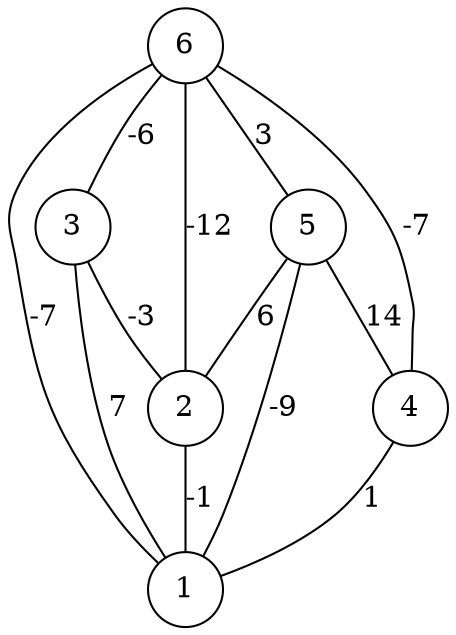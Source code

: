 graph { 
	 fontname="Helvetica,Arial,sans-serif" 
	 node [shape = circle]; 
	 6 -- 1 [label = "-7"];
	 6 -- 2 [label = "-12"];
	 6 -- 3 [label = "-6"];
	 6 -- 4 [label = "-7"];
	 6 -- 5 [label = "3"];
	 5 -- 1 [label = "-9"];
	 5 -- 2 [label = "6"];
	 5 -- 4 [label = "14"];
	 4 -- 1 [label = "1"];
	 3 -- 1 [label = "7"];
	 3 -- 2 [label = "-3"];
	 2 -- 1 [label = "-1"];
	 1;
	 2;
	 3;
	 4;
	 5;
	 6;
}
